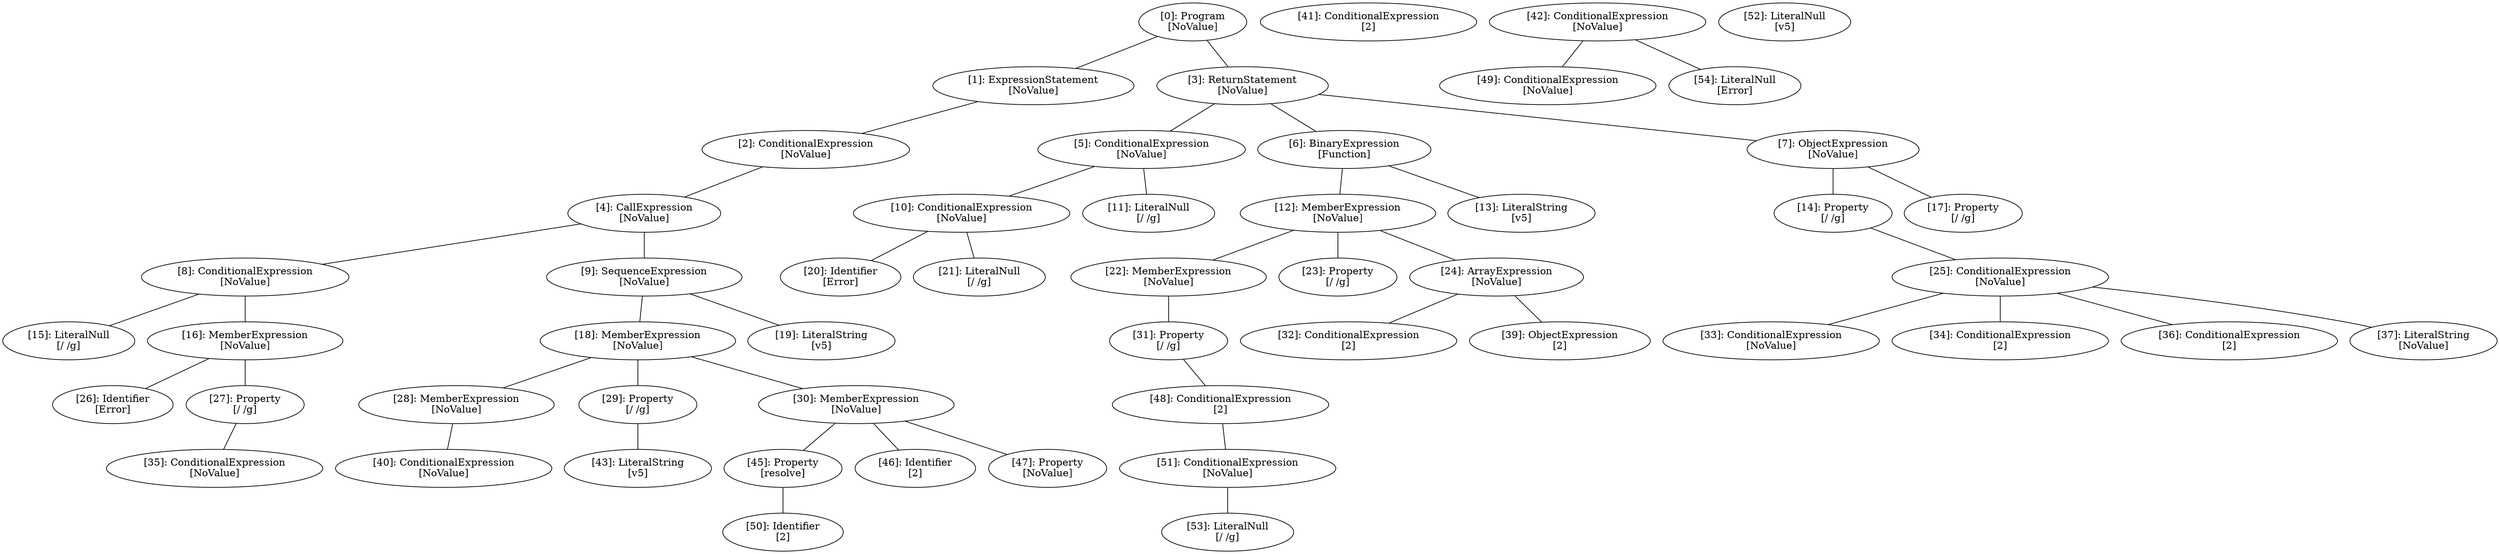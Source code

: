 // Result
graph {
	0 [label="[0]: Program
[NoValue]"]
	1 [label="[1]: ExpressionStatement
[NoValue]"]
	2 [label="[2]: ConditionalExpression
[NoValue]"]
	3 [label="[3]: ReturnStatement
[NoValue]"]
	4 [label="[4]: CallExpression
[NoValue]"]
	5 [label="[5]: ConditionalExpression
[NoValue]"]
	6 [label="[6]: BinaryExpression
[Function]"]
	7 [label="[7]: ObjectExpression
[NoValue]"]
	8 [label="[8]: ConditionalExpression
[NoValue]"]
	9 [label="[9]: SequenceExpression
[NoValue]"]
	10 [label="[10]: ConditionalExpression
[NoValue]"]
	11 [label="[11]: LiteralNull
[/ /g]"]
	12 [label="[12]: MemberExpression
[NoValue]"]
	13 [label="[13]: LiteralString
[v5]"]
	14 [label="[14]: Property
[/ /g]"]
	15 [label="[15]: LiteralNull
[/ /g]"]
	16 [label="[16]: MemberExpression
[NoValue]"]
	17 [label="[17]: Property
[/ /g]"]
	18 [label="[18]: MemberExpression
[NoValue]"]
	19 [label="[19]: LiteralString
[v5]"]
	20 [label="[20]: Identifier
[Error]"]
	21 [label="[21]: LiteralNull
[/ /g]"]
	22 [label="[22]: MemberExpression
[NoValue]"]
	23 [label="[23]: Property
[/ /g]"]
	24 [label="[24]: ArrayExpression
[NoValue]"]
	25 [label="[25]: ConditionalExpression
[NoValue]"]
	26 [label="[26]: Identifier
[Error]"]
	27 [label="[27]: Property
[/ /g]"]
	28 [label="[28]: MemberExpression
[NoValue]"]
	29 [label="[29]: Property
[/ /g]"]
	30 [label="[30]: MemberExpression
[NoValue]"]
	31 [label="[31]: Property
[/ /g]"]
	32 [label="[32]: ConditionalExpression
[2]"]
	33 [label="[33]: ConditionalExpression
[NoValue]"]
	34 [label="[34]: ConditionalExpression
[2]"]
	35 [label="[35]: ConditionalExpression
[NoValue]"]
	36 [label="[36]: ConditionalExpression
[2]"]
	37 [label="[37]: LiteralString
[NoValue]"]
	39 [label="[39]: ObjectExpression
[2]"]
	40 [label="[40]: ConditionalExpression
[NoValue]"]
	41 [label="[41]: ConditionalExpression
[2]"]
	42 [label="[42]: ConditionalExpression
[NoValue]"]
	43 [label="[43]: LiteralString
[v5]"]
	45 [label="[45]: Property
[resolve]"]
	46 [label="[46]: Identifier
[2]"]
	47 [label="[47]: Property
[NoValue]"]
	48 [label="[48]: ConditionalExpression
[2]"]
	49 [label="[49]: ConditionalExpression
[NoValue]"]
	50 [label="[50]: Identifier
[2]"]
	51 [label="[51]: ConditionalExpression
[NoValue]"]
	52 [label="[52]: LiteralNull
[v5]"]
	53 [label="[53]: LiteralNull
[/ /g]"]
	54 [label="[54]: LiteralNull
[Error]"]
	0 -- 1
	0 -- 3
	1 -- 2
	2 -- 4
	3 -- 5
	3 -- 6
	3 -- 7
	4 -- 8
	4 -- 9
	5 -- 10
	5 -- 11
	6 -- 12
	6 -- 13
	7 -- 14
	7 -- 17
	8 -- 15
	8 -- 16
	9 -- 18
	9 -- 19
	10 -- 20
	10 -- 21
	12 -- 22
	12 -- 23
	12 -- 24
	14 -- 25
	16 -- 26
	16 -- 27
	18 -- 28
	18 -- 29
	18 -- 30
	22 -- 31
	24 -- 32
	24 -- 39
	25 -- 33
	25 -- 34
	25 -- 36
	25 -- 37
	27 -- 35
	28 -- 40
	29 -- 43
	30 -- 45
	30 -- 46
	30 -- 47
	31 -- 48
	42 -- 49
	42 -- 54
	45 -- 50
	48 -- 51
	51 -- 53
}
